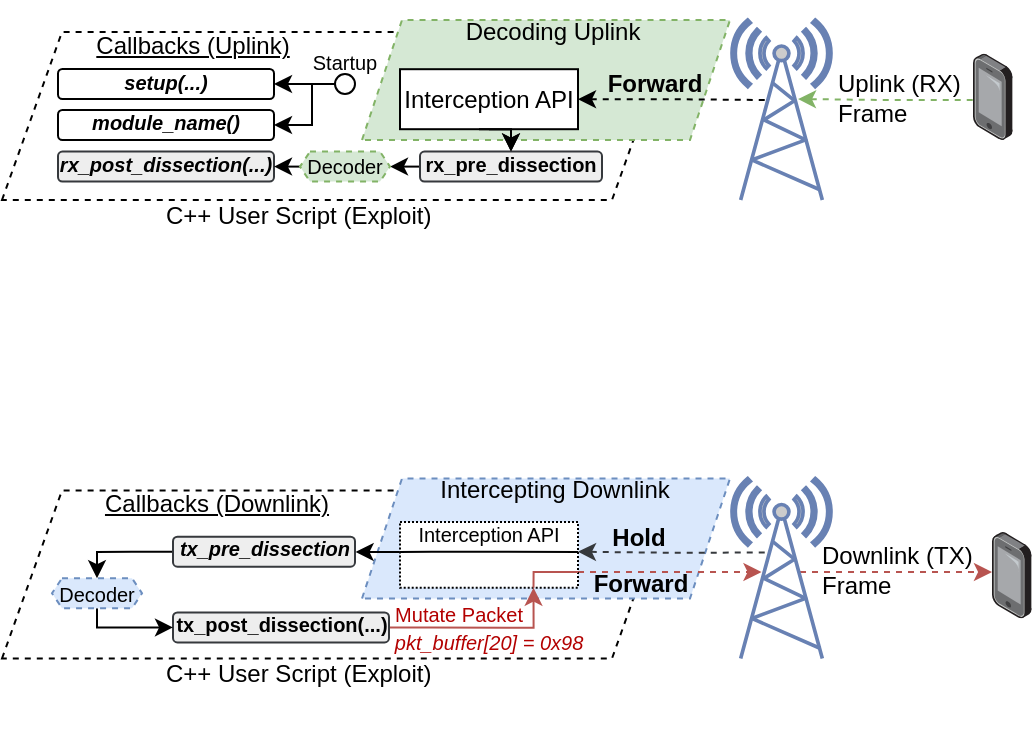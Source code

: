 <mxfile version="22.1.11" type="device">
  <diagram name="Page-1" id="7bP6ASQy8Ecu-uKiy4Aq">
    <mxGraphModel dx="1267" dy="490" grid="1" gridSize="5" guides="1" tooltips="1" connect="1" arrows="1" fold="1" page="1" pageScale="1" pageWidth="827" pageHeight="1169" math="0" shadow="0">
      <root>
        <mxCell id="0" />
        <mxCell id="1" parent="0" />
        <mxCell id="I5YC6RWjpnD2j4ILSQie-95" style="edgeStyle=orthogonalEdgeStyle;rounded=0;orthogonalLoop=1;jettySize=auto;html=1;dashed=1;startArrow=none;startFill=0;endArrow=classic;endFill=1;fillColor=#f8cecc;strokeColor=#b85450;" edge="1" parent="1">
          <mxGeometry relative="1" as="geometry">
            <mxPoint x="540" y="316" as="targetPoint" />
            <mxPoint x="444" y="316" as="sourcePoint" />
          </mxGeometry>
        </mxCell>
        <mxCell id="I5YC6RWjpnD2j4ILSQie-41" value="" style="shape=parallelogram;perimeter=parallelogramPerimeter;whiteSpace=wrap;html=1;fixedSize=1;dashed=1;size=30;" vertex="1" parent="1">
          <mxGeometry x="45" y="46" width="335" height="84" as="geometry" />
        </mxCell>
        <mxCell id="I5YC6RWjpnD2j4ILSQie-28" value="" style="shape=parallelogram;perimeter=parallelogramPerimeter;whiteSpace=wrap;html=1;fixedSize=1;dashed=1;fillColor=#d5e8d4;strokeColor=#82b366;" vertex="1" parent="1">
          <mxGeometry x="225" y="40" width="184" height="60" as="geometry" />
        </mxCell>
        <mxCell id="I5YC6RWjpnD2j4ILSQie-13" style="edgeStyle=orthogonalEdgeStyle;rounded=0;orthogonalLoop=1;jettySize=auto;html=1;exitX=1;exitY=0.5;exitDx=0;exitDy=0;dashed=1;startArrow=classic;startFill=1;endArrow=none;endFill=0;" edge="1" parent="1" source="I5YC6RWjpnD2j4ILSQie-16">
          <mxGeometry relative="1" as="geometry">
            <mxPoint x="427" y="80" as="targetPoint" />
            <mxPoint x="370" y="79.6" as="sourcePoint" />
          </mxGeometry>
        </mxCell>
        <mxCell id="I5YC6RWjpnD2j4ILSQie-55" style="edgeStyle=orthogonalEdgeStyle;rounded=0;orthogonalLoop=1;jettySize=auto;html=1;exitX=0.5;exitY=1;exitDx=0;exitDy=0;entryX=0.5;entryY=0;entryDx=0;entryDy=0;" edge="1" parent="1" source="I5YC6RWjpnD2j4ILSQie-16" target="I5YC6RWjpnD2j4ILSQie-48">
          <mxGeometry relative="1" as="geometry" />
        </mxCell>
        <mxCell id="I5YC6RWjpnD2j4ILSQie-16" value="Interception API" style="rounded=0;whiteSpace=wrap;html=1;" vertex="1" parent="1">
          <mxGeometry x="244" y="64.6" width="89" height="30" as="geometry" />
        </mxCell>
        <mxCell id="I5YC6RWjpnD2j4ILSQie-18" value="Forward" style="text;html=1;align=center;verticalAlign=middle;resizable=0;points=[];autosize=1;strokeColor=none;fillColor=none;fontStyle=1" vertex="1" parent="1">
          <mxGeometry x="336" y="57" width="70" height="30" as="geometry" />
        </mxCell>
        <mxCell id="I5YC6RWjpnD2j4ILSQie-20" value="Uplink (RX)&lt;br&gt;Frame" style="text;html=1;align=left;verticalAlign=middle;resizable=0;points=[];autosize=1;strokeColor=none;fillColor=none;fontStyle=0" vertex="1" parent="1">
          <mxGeometry x="460.5" y="56.1" width="80" height="45" as="geometry" />
        </mxCell>
        <mxCell id="I5YC6RWjpnD2j4ILSQie-29" value="Decoding Uplink" style="text;html=1;align=center;verticalAlign=middle;resizable=0;points=[];autosize=1;strokeColor=none;fillColor=none;" vertex="1" parent="1">
          <mxGeometry x="265" y="30.75" width="110" height="30" as="geometry" />
        </mxCell>
        <mxCell id="I5YC6RWjpnD2j4ILSQie-44" value="Callbacks (Uplink)" style="text;html=1;align=center;verticalAlign=middle;resizable=0;points=[];autosize=1;strokeColor=none;fillColor=none;fontStyle=4" vertex="1" parent="1">
          <mxGeometry x="80" y="38" width="120" height="30" as="geometry" />
        </mxCell>
        <mxCell id="I5YC6RWjpnD2j4ILSQie-56" style="edgeStyle=orthogonalEdgeStyle;rounded=0;orthogonalLoop=1;jettySize=auto;html=1;exitX=0;exitY=0.5;exitDx=0;exitDy=0;entryX=1;entryY=0.5;entryDx=0;entryDy=0;" edge="1" parent="1" source="I5YC6RWjpnD2j4ILSQie-48" target="I5YC6RWjpnD2j4ILSQie-54">
          <mxGeometry relative="1" as="geometry" />
        </mxCell>
        <mxCell id="I5YC6RWjpnD2j4ILSQie-48" value="rx_pre_dissection" style="rounded=1;whiteSpace=wrap;html=1;verticalAlign=middle;spacingBottom=3;spacing=0;fontSize=10;fontStyle=1;fillColor=#eeeeee;strokeColor=#36393d;" vertex="1" parent="1">
          <mxGeometry x="254" y="105.8" width="91" height="15" as="geometry" />
        </mxCell>
        <mxCell id="I5YC6RWjpnD2j4ILSQie-49" value="rx_post_dissection(...)" style="rounded=1;whiteSpace=wrap;html=1;verticalAlign=middle;spacingBottom=3;spacing=0;fontSize=10;fontStyle=3;align=center;fillColor=#eeeeee;strokeColor=#36393d;" vertex="1" parent="1">
          <mxGeometry x="73" y="105.8" width="108" height="15" as="geometry" />
        </mxCell>
        <mxCell id="I5YC6RWjpnD2j4ILSQie-57" style="edgeStyle=orthogonalEdgeStyle;rounded=0;orthogonalLoop=1;jettySize=auto;html=1;exitX=0;exitY=0.5;exitDx=0;exitDy=0;entryX=1;entryY=0.5;entryDx=0;entryDy=0;" edge="1" parent="1" source="I5YC6RWjpnD2j4ILSQie-54" target="I5YC6RWjpnD2j4ILSQie-49">
          <mxGeometry relative="1" as="geometry" />
        </mxCell>
        <mxCell id="I5YC6RWjpnD2j4ILSQie-54" value="Decoder" style="shape=hexagon;perimeter=hexagonPerimeter2;whiteSpace=wrap;html=1;fixedSize=1;size=5;fontSize=10;fillColor=#d5e8d4;strokeColor=#82b366;dashed=1;" vertex="1" parent="1">
          <mxGeometry x="194" y="105.8" width="45" height="15" as="geometry" />
        </mxCell>
        <mxCell id="I5YC6RWjpnD2j4ILSQie-59" style="edgeStyle=orthogonalEdgeStyle;rounded=0;orthogonalLoop=1;jettySize=auto;html=1;exitX=0.75;exitY=0;exitDx=0;exitDy=0;entryX=0.5;entryY=0;entryDx=0;entryDy=0;" edge="1" parent="1" target="I5YC6RWjpnD2j4ILSQie-48">
          <mxGeometry relative="1" as="geometry">
            <mxPoint x="283.5" y="94.6" as="sourcePoint" />
          </mxGeometry>
        </mxCell>
        <mxCell id="I5YC6RWjpnD2j4ILSQie-61" value="&lt;span style=&quot;font-family: Helvetica; font-size: 12px; font-style: normal; font-variant-ligatures: normal; font-variant-caps: normal; font-weight: 400; letter-spacing: normal; orphans: 2; text-align: center; text-indent: 0px; text-transform: none; widows: 2; word-spacing: 0px; -webkit-text-stroke-width: 0px; text-decoration-thickness: initial; text-decoration-style: initial; text-decoration-color: initial; float: none; display: inline !important;&quot;&gt;C++ User Script&amp;nbsp;&lt;/span&gt;&lt;span style=&quot;font-family: Helvetica; font-size: 12px; font-style: normal; font-variant-ligatures: normal; font-variant-caps: normal; font-weight: 400; letter-spacing: normal; orphans: 2; text-align: center; text-indent: 0px; text-transform: none; widows: 2; word-spacing: 0px; -webkit-text-stroke-width: 0px; text-decoration-thickness: initial; text-decoration-style: initial; text-decoration-color: initial; float: none; display: inline !important;&quot;&gt;(Exploit)&lt;/span&gt;" style="text;whiteSpace=wrap;html=1;fontColor=default;labelBackgroundColor=none;" vertex="1" parent="1">
          <mxGeometry x="125" y="124" width="161" height="50" as="geometry" />
        </mxCell>
        <mxCell id="I5YC6RWjpnD2j4ILSQie-62" value="setup(...)" style="rounded=1;whiteSpace=wrap;html=1;verticalAlign=middle;spacingBottom=3;spacing=0;fontSize=10;fontStyle=3;align=center;" vertex="1" parent="1">
          <mxGeometry x="73" y="64.5" width="108" height="15" as="geometry" />
        </mxCell>
        <mxCell id="I5YC6RWjpnD2j4ILSQie-63" value="module_name()" style="rounded=1;whiteSpace=wrap;html=1;verticalAlign=middle;spacingBottom=3;spacing=0;fontSize=10;fontStyle=3;align=center;" vertex="1" parent="1">
          <mxGeometry x="73" y="85" width="108" height="15" as="geometry" />
        </mxCell>
        <mxCell id="I5YC6RWjpnD2j4ILSQie-65" style="edgeStyle=orthogonalEdgeStyle;rounded=0;orthogonalLoop=1;jettySize=auto;html=1;exitX=0;exitY=0.5;exitDx=0;exitDy=0;entryX=1;entryY=0.5;entryDx=0;entryDy=0;" edge="1" parent="1" source="I5YC6RWjpnD2j4ILSQie-64" target="I5YC6RWjpnD2j4ILSQie-62">
          <mxGeometry relative="1" as="geometry" />
        </mxCell>
        <mxCell id="I5YC6RWjpnD2j4ILSQie-66" style="edgeStyle=orthogonalEdgeStyle;rounded=0;orthogonalLoop=1;jettySize=auto;html=1;exitX=0;exitY=0.5;exitDx=0;exitDy=0;entryX=1;entryY=0.5;entryDx=0;entryDy=0;" edge="1" parent="1" source="I5YC6RWjpnD2j4ILSQie-64" target="I5YC6RWjpnD2j4ILSQie-63">
          <mxGeometry relative="1" as="geometry">
            <Array as="points">
              <mxPoint x="200" y="72" />
              <mxPoint x="200" y="92" />
            </Array>
          </mxGeometry>
        </mxCell>
        <mxCell id="I5YC6RWjpnD2j4ILSQie-64" value="" style="ellipse;whiteSpace=wrap;html=1;aspect=fixed;" vertex="1" parent="1">
          <mxGeometry x="211.5" y="67" width="10" height="10" as="geometry" />
        </mxCell>
        <mxCell id="I5YC6RWjpnD2j4ILSQie-67" value="Startup" style="text;html=1;align=center;verticalAlign=middle;resizable=0;points=[];autosize=1;strokeColor=none;fillColor=none;fontSize=10;" vertex="1" parent="1">
          <mxGeometry x="188" y="46" width="55" height="30" as="geometry" />
        </mxCell>
        <mxCell id="I5YC6RWjpnD2j4ILSQie-68" value="" style="fontColor=#0066CC;verticalAlign=top;verticalLabelPosition=bottom;labelPosition=center;align=center;html=1;outlineConnect=0;fillColor=#CCCCCC;strokeColor=#6881B3;gradientColor=none;gradientDirection=north;strokeWidth=2;shape=mxgraph.networks.radio_tower;aspect=fixed;" vertex="1" parent="1">
          <mxGeometry x="410" y="40" width="49.5" height="90" as="geometry" />
        </mxCell>
        <mxCell id="I5YC6RWjpnD2j4ILSQie-69" value="" style="image;points=[];aspect=fixed;html=1;align=center;shadow=0;dashed=0;image=img/lib/allied_telesis/computer_and_terminals/Smartphone.svg;" vertex="1" parent="1">
          <mxGeometry x="530.5" y="56.8" width="19.8" height="43.2" as="geometry" />
        </mxCell>
        <mxCell id="I5YC6RWjpnD2j4ILSQie-70" style="edgeStyle=orthogonalEdgeStyle;rounded=0;orthogonalLoop=1;jettySize=auto;html=1;dashed=1;startArrow=classic;startFill=1;endArrow=none;endFill=0;fillColor=#d5e8d4;strokeColor=#82b366;" edge="1" parent="1">
          <mxGeometry relative="1" as="geometry">
            <mxPoint x="532" y="80" as="targetPoint" />
            <mxPoint x="443" y="79.52" as="sourcePoint" />
          </mxGeometry>
        </mxCell>
        <mxCell id="I5YC6RWjpnD2j4ILSQie-71" value="" style="shape=parallelogram;perimeter=parallelogramPerimeter;whiteSpace=wrap;html=1;fixedSize=1;dashed=1;size=30;" vertex="1" parent="1">
          <mxGeometry x="45" y="275.25" width="335" height="84" as="geometry" />
        </mxCell>
        <mxCell id="I5YC6RWjpnD2j4ILSQie-72" value="" style="shape=parallelogram;perimeter=parallelogramPerimeter;whiteSpace=wrap;html=1;fixedSize=1;dashed=1;fillColor=#dae8fc;strokeColor=#6c8ebf;" vertex="1" parent="1">
          <mxGeometry x="225" y="269.25" width="184" height="60" as="geometry" />
        </mxCell>
        <mxCell id="I5YC6RWjpnD2j4ILSQie-73" style="edgeStyle=orthogonalEdgeStyle;rounded=0;orthogonalLoop=1;jettySize=auto;html=1;exitX=1;exitY=0.5;exitDx=0;exitDy=0;dashed=1;startArrow=classic;startFill=1;endArrow=none;endFill=0;fillColor=#cce5ff;strokeColor=#36393d;" edge="1" parent="1">
          <mxGeometry relative="1" as="geometry">
            <mxPoint x="427" y="306.25" as="targetPoint" />
            <mxPoint x="333.0" y="305.85" as="sourcePoint" />
          </mxGeometry>
        </mxCell>
        <mxCell id="I5YC6RWjpnD2j4ILSQie-98" style="edgeStyle=orthogonalEdgeStyle;rounded=0;orthogonalLoop=1;jettySize=auto;html=1;exitX=-0.001;exitY=0.406;exitDx=0;exitDy=0;entryX=1.003;entryY=0.571;entryDx=0;entryDy=0;exitPerimeter=0;entryPerimeter=0;" edge="1" parent="1" target="I5YC6RWjpnD2j4ILSQie-97">
          <mxGeometry relative="1" as="geometry">
            <mxPoint x="243.911" y="306.037" as="sourcePoint" />
            <mxPoint x="221.5" y="305" as="targetPoint" />
          </mxGeometry>
        </mxCell>
        <mxCell id="I5YC6RWjpnD2j4ILSQie-105" style="edgeStyle=orthogonalEdgeStyle;rounded=0;orthogonalLoop=1;jettySize=auto;html=1;exitX=1;exitY=0.75;exitDx=0;exitDy=0;dashed=1;fillColor=#f8cecc;strokeColor=#b85450;" edge="1" parent="1">
          <mxGeometry relative="1" as="geometry">
            <mxPoint x="424.747" y="316" as="targetPoint" />
            <mxPoint x="333.0" y="316" as="sourcePoint" />
          </mxGeometry>
        </mxCell>
        <mxCell id="I5YC6RWjpnD2j4ILSQie-75" value="" style="rounded=0;whiteSpace=wrap;html=1;dashed=1;dashPattern=1 1;" vertex="1" parent="1">
          <mxGeometry x="244" y="291" width="89" height="32.85" as="geometry" />
        </mxCell>
        <mxCell id="I5YC6RWjpnD2j4ILSQie-76" value="Hold" style="text;html=1;align=center;verticalAlign=middle;resizable=0;points=[];autosize=1;strokeColor=none;fillColor=none;fontStyle=1" vertex="1" parent="1">
          <mxGeometry x="338" y="284.25" width="50" height="30" as="geometry" />
        </mxCell>
        <mxCell id="I5YC6RWjpnD2j4ILSQie-77" value="Downlink (TX)&lt;br&gt;Frame" style="text;html=1;align=left;verticalAlign=middle;resizable=0;points=[];autosize=1;strokeColor=none;fillColor=none;fontStyle=0" vertex="1" parent="1">
          <mxGeometry x="453" y="292" width="95" height="45" as="geometry" />
        </mxCell>
        <mxCell id="I5YC6RWjpnD2j4ILSQie-78" value="Intercepting Downlink" style="text;html=1;align=center;verticalAlign=middle;resizable=0;points=[];autosize=1;strokeColor=none;fillColor=none;" vertex="1" parent="1">
          <mxGeometry x="253" y="260" width="135" height="30" as="geometry" />
        </mxCell>
        <mxCell id="I5YC6RWjpnD2j4ILSQie-79" value="Callbacks (Downlink)" style="text;html=1;align=center;verticalAlign=middle;resizable=0;points=[];autosize=1;strokeColor=none;fillColor=none;fontStyle=4" vertex="1" parent="1">
          <mxGeometry x="84" y="267.25" width="135" height="30" as="geometry" />
        </mxCell>
        <mxCell id="I5YC6RWjpnD2j4ILSQie-101" style="edgeStyle=orthogonalEdgeStyle;rounded=0;orthogonalLoop=1;jettySize=auto;html=1;exitX=1;exitY=0.5;exitDx=0;exitDy=0;entryX=0.75;entryY=1;entryDx=0;entryDy=0;fillColor=#f8cecc;strokeColor=#b85450;" edge="1" parent="1" source="I5YC6RWjpnD2j4ILSQie-82" target="I5YC6RWjpnD2j4ILSQie-75">
          <mxGeometry relative="1" as="geometry" />
        </mxCell>
        <mxCell id="I5YC6RWjpnD2j4ILSQie-82" value="tx_post_dissection(...)" style="rounded=1;whiteSpace=wrap;html=1;verticalAlign=middle;spacingBottom=3;spacing=0;fontSize=10;fontStyle=1;align=center;fillColor=#eeeeee;strokeColor=#36393d;" vertex="1" parent="1">
          <mxGeometry x="130.5" y="336.2" width="108" height="15" as="geometry" />
        </mxCell>
        <mxCell id="I5YC6RWjpnD2j4ILSQie-100" style="edgeStyle=orthogonalEdgeStyle;rounded=0;orthogonalLoop=1;jettySize=auto;html=1;exitX=0.5;exitY=1;exitDx=0;exitDy=0;entryX=0;entryY=0.5;entryDx=0;entryDy=0;" edge="1" parent="1" source="I5YC6RWjpnD2j4ILSQie-84" target="I5YC6RWjpnD2j4ILSQie-82">
          <mxGeometry relative="1" as="geometry">
            <Array as="points">
              <mxPoint x="93" y="344" />
            </Array>
          </mxGeometry>
        </mxCell>
        <mxCell id="I5YC6RWjpnD2j4ILSQie-84" value="Decoder" style="shape=hexagon;perimeter=hexagonPerimeter2;whiteSpace=wrap;html=1;fixedSize=1;size=5;fontSize=10;fillColor=#dae8fc;strokeColor=#6c8ebf;dashed=1;" vertex="1" parent="1">
          <mxGeometry x="70" y="319.1" width="45" height="15" as="geometry" />
        </mxCell>
        <mxCell id="I5YC6RWjpnD2j4ILSQie-86" value="&lt;span style=&quot;font-family: Helvetica; font-size: 12px; font-style: normal; font-variant-ligatures: normal; font-variant-caps: normal; font-weight: 400; letter-spacing: normal; orphans: 2; text-align: center; text-indent: 0px; text-transform: none; widows: 2; word-spacing: 0px; -webkit-text-stroke-width: 0px; text-decoration-thickness: initial; text-decoration-style: initial; text-decoration-color: initial; float: none; display: inline !important;&quot;&gt;C++ User Script&amp;nbsp;&lt;/span&gt;&lt;span style=&quot;font-family: Helvetica; font-size: 12px; font-style: normal; font-variant-ligatures: normal; font-variant-caps: normal; font-weight: 400; letter-spacing: normal; orphans: 2; text-align: center; text-indent: 0px; text-transform: none; widows: 2; word-spacing: 0px; -webkit-text-stroke-width: 0px; text-decoration-thickness: initial; text-decoration-style: initial; text-decoration-color: initial; float: none; display: inline !important;&quot;&gt;(Exploit)&lt;/span&gt;" style="text;whiteSpace=wrap;html=1;fontColor=default;labelBackgroundColor=none;" vertex="1" parent="1">
          <mxGeometry x="125" y="353.25" width="161" height="50" as="geometry" />
        </mxCell>
        <mxCell id="I5YC6RWjpnD2j4ILSQie-93" value="" style="fontColor=#0066CC;verticalAlign=top;verticalLabelPosition=bottom;labelPosition=center;align=center;html=1;outlineConnect=0;fillColor=#CCCCCC;strokeColor=#6881B3;gradientColor=none;gradientDirection=north;strokeWidth=2;shape=mxgraph.networks.radio_tower;aspect=fixed;" vertex="1" parent="1">
          <mxGeometry x="410" y="269.25" width="49.5" height="90" as="geometry" />
        </mxCell>
        <mxCell id="I5YC6RWjpnD2j4ILSQie-94" value="" style="image;points=[];aspect=fixed;html=1;align=center;shadow=0;dashed=0;image=img/lib/allied_telesis/computer_and_terminals/Smartphone.svg;" vertex="1" parent="1">
          <mxGeometry x="540" y="296.0" width="19.8" height="43.2" as="geometry" />
        </mxCell>
        <mxCell id="I5YC6RWjpnD2j4ILSQie-110" style="edgeStyle=orthogonalEdgeStyle;rounded=0;orthogonalLoop=1;jettySize=auto;html=1;exitX=0;exitY=0.5;exitDx=0;exitDy=0;entryX=0.5;entryY=0;entryDx=0;entryDy=0;" edge="1" parent="1" source="I5YC6RWjpnD2j4ILSQie-97" target="I5YC6RWjpnD2j4ILSQie-84">
          <mxGeometry relative="1" as="geometry">
            <Array as="points">
              <mxPoint x="110" y="306" />
              <mxPoint x="92" y="306" />
            </Array>
          </mxGeometry>
        </mxCell>
        <mxCell id="I5YC6RWjpnD2j4ILSQie-97" value="tx_pre_dissection" style="rounded=1;whiteSpace=wrap;html=1;verticalAlign=middle;spacingBottom=3;spacing=0;fontSize=10;fontStyle=3;fillColor=#eeeeee;strokeColor=#36393d;" vertex="1" parent="1">
          <mxGeometry x="130.5" y="298.35" width="91" height="15" as="geometry" />
        </mxCell>
        <mxCell id="I5YC6RWjpnD2j4ILSQie-104" style="edgeStyle=orthogonalEdgeStyle;rounded=0;orthogonalLoop=1;jettySize=auto;html=1;exitX=0.75;exitY=1;exitDx=0;exitDy=0;entryX=1;entryY=0.75;entryDx=0;entryDy=0;endArrow=none;endFill=0;fillColor=#f8cecc;strokeColor=#b85450;" edge="1" parent="1" source="I5YC6RWjpnD2j4ILSQie-75" target="I5YC6RWjpnD2j4ILSQie-75">
          <mxGeometry relative="1" as="geometry">
            <Array as="points">
              <mxPoint x="311" y="316" />
              <mxPoint x="333" y="316" />
            </Array>
          </mxGeometry>
        </mxCell>
        <mxCell id="I5YC6RWjpnD2j4ILSQie-106" value="Forward" style="text;html=1;align=center;verticalAlign=middle;resizable=0;points=[];autosize=1;strokeColor=none;fillColor=none;fontStyle=1" vertex="1" parent="1">
          <mxGeometry x="329" y="307" width="70" height="30" as="geometry" />
        </mxCell>
        <mxCell id="I5YC6RWjpnD2j4ILSQie-108" style="edgeStyle=orthogonalEdgeStyle;rounded=0;orthogonalLoop=1;jettySize=auto;html=1;exitX=1;exitY=0.403;exitDx=0;exitDy=0;entryX=0;entryY=0.403;entryDx=0;entryDy=0;startArrow=none;startFill=0;endArrow=none;endFill=0;exitPerimeter=0;entryPerimeter=0;" edge="1" parent="1">
          <mxGeometry relative="1" as="geometry">
            <mxPoint x="333" y="305.94" as="sourcePoint" />
            <mxPoint x="244" y="305.94" as="targetPoint" />
            <Array as="points">
              <mxPoint x="260" y="306" />
            </Array>
          </mxGeometry>
        </mxCell>
        <mxCell id="I5YC6RWjpnD2j4ILSQie-109" value="Interception API" style="text;html=1;align=center;verticalAlign=middle;resizable=0;points=[];autosize=1;strokeColor=none;fillColor=none;fontSize=10;" vertex="1" parent="1">
          <mxGeometry x="243" y="282.35" width="90" height="30" as="geometry" />
        </mxCell>
        <mxCell id="I5YC6RWjpnD2j4ILSQie-111" value="pkt_buffer[20] = 0x98" style="text;html=1;align=center;verticalAlign=middle;resizable=0;points=[];autosize=1;strokeColor=none;fillColor=none;fontStyle=2;fontSize=10;fontColor=#B30000;" vertex="1" parent="1">
          <mxGeometry x="230.5" y="336" width="115" height="30" as="geometry" />
        </mxCell>
        <mxCell id="I5YC6RWjpnD2j4ILSQie-116" value="Mutate Packet" style="text;html=1;align=center;verticalAlign=middle;resizable=0;points=[];autosize=1;strokeColor=none;fillColor=none;fontSize=10;fontStyle=0;fontColor=#B30000;" vertex="1" parent="1">
          <mxGeometry x="230.5" y="322.25" width="85" height="30" as="geometry" />
        </mxCell>
      </root>
    </mxGraphModel>
  </diagram>
</mxfile>
